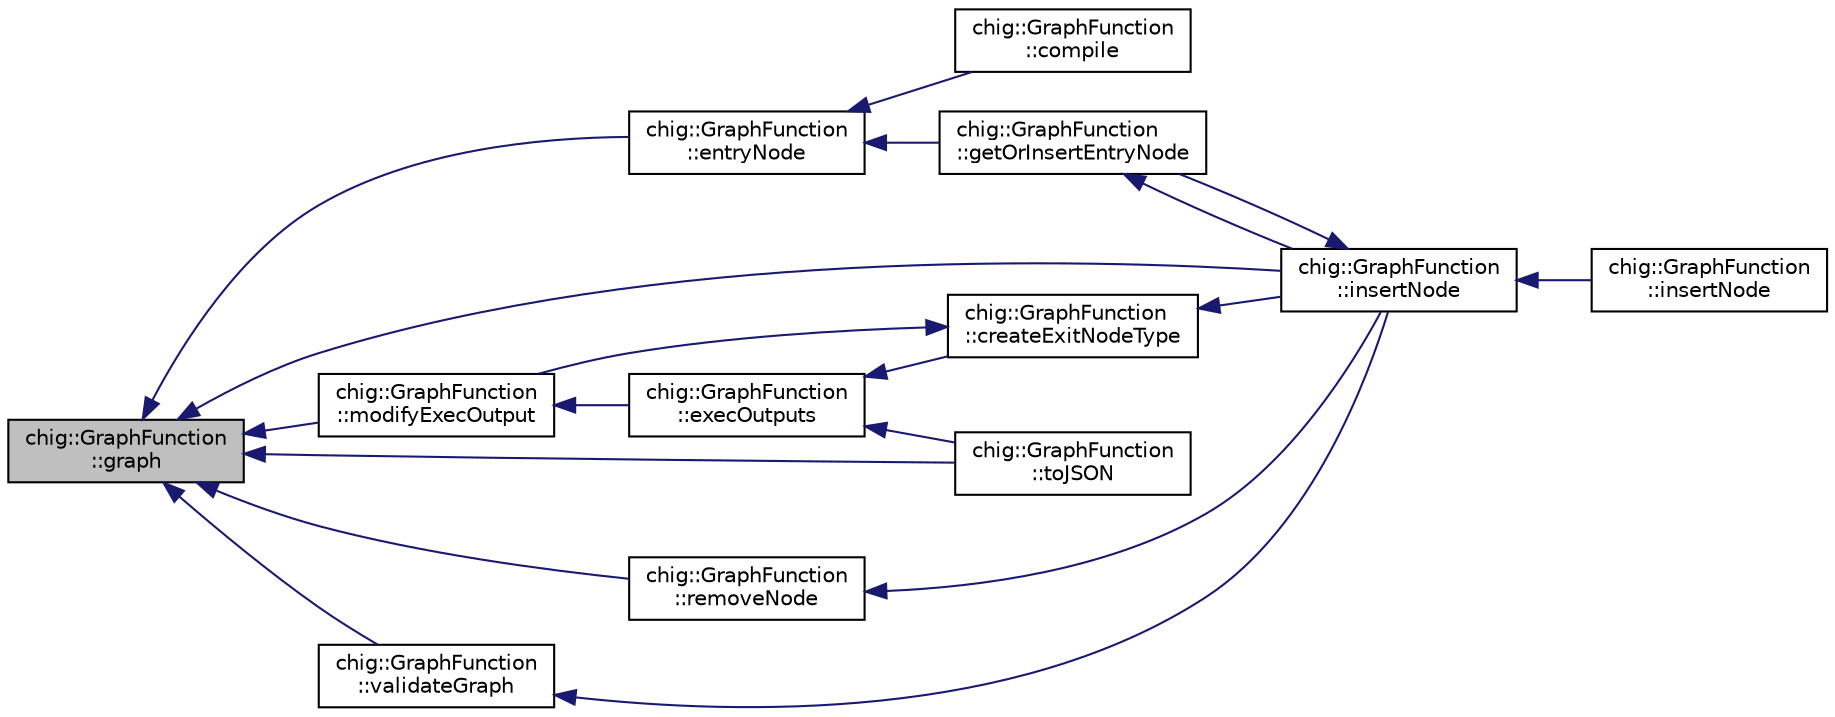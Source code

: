 digraph "chig::GraphFunction::graph"
{
 // INTERACTIVE_SVG=YES
  edge [fontname="Helvetica",fontsize="10",labelfontname="Helvetica",labelfontsize="10"];
  node [fontname="Helvetica",fontsize="10",shape=record];
  rankdir="LR";
  Node320 [label="chig::GraphFunction\l::graph",height=0.2,width=0.4,color="black", fillcolor="grey75", style="filled", fontcolor="black"];
  Node320 -> Node321 [dir="back",color="midnightblue",fontsize="10",style="solid",fontname="Helvetica"];
  Node321 [label="chig::GraphFunction\l::entryNode",height=0.2,width=0.4,color="black", fillcolor="white", style="filled",URL="$structchig_1_1GraphFunction.html#aa47e30665a08b671950c4e8411c7a4ba"];
  Node321 -> Node322 [dir="back",color="midnightblue",fontsize="10",style="solid",fontname="Helvetica"];
  Node322 [label="chig::GraphFunction\l::compile",height=0.2,width=0.4,color="black", fillcolor="white", style="filled",URL="$structchig_1_1GraphFunction.html#ac808aecb5fec9cd3a2a1f59e18c90eee"];
  Node321 -> Node323 [dir="back",color="midnightblue",fontsize="10",style="solid",fontname="Helvetica"];
  Node323 [label="chig::GraphFunction\l::getOrInsertEntryNode",height=0.2,width=0.4,color="black", fillcolor="white", style="filled",URL="$structchig_1_1GraphFunction.html#a1fd77fbd5bb46690fdc79cd9c6d35917"];
  Node323 -> Node324 [dir="back",color="midnightblue",fontsize="10",style="solid",fontname="Helvetica"];
  Node324 [label="chig::GraphFunction\l::insertNode",height=0.2,width=0.4,color="black", fillcolor="white", style="filled",URL="$structchig_1_1GraphFunction.html#a70b74dd7330f7afb2b3ab38feebd57c5"];
  Node324 -> Node325 [dir="back",color="midnightblue",fontsize="10",style="solid",fontname="Helvetica"];
  Node325 [label="chig::GraphFunction\l::insertNode",height=0.2,width=0.4,color="black", fillcolor="white", style="filled",URL="$structchig_1_1GraphFunction.html#a449ab966907b5e32dd00d5f6bb1b3ede"];
  Node324 -> Node323 [dir="back",color="midnightblue",fontsize="10",style="solid",fontname="Helvetica"];
  Node320 -> Node324 [dir="back",color="midnightblue",fontsize="10",style="solid",fontname="Helvetica"];
  Node320 -> Node326 [dir="back",color="midnightblue",fontsize="10",style="solid",fontname="Helvetica"];
  Node326 [label="chig::GraphFunction\l::modifyExecOutput",height=0.2,width=0.4,color="black", fillcolor="white", style="filled",URL="$structchig_1_1GraphFunction.html#ae355b017f2859dabff4fa17791317d77"];
  Node326 -> Node327 [dir="back",color="midnightblue",fontsize="10",style="solid",fontname="Helvetica"];
  Node327 [label="chig::GraphFunction\l::execOutputs",height=0.2,width=0.4,color="black", fillcolor="white", style="filled",URL="$structchig_1_1GraphFunction.html#ae155f716b072ef5f8e3ba064ae7ef8c0"];
  Node327 -> Node328 [dir="back",color="midnightblue",fontsize="10",style="solid",fontname="Helvetica"];
  Node328 [label="chig::GraphFunction\l::createExitNodeType",height=0.2,width=0.4,color="black", fillcolor="white", style="filled",URL="$structchig_1_1GraphFunction.html#ac7c52122fef0c74d9d0ee04af9a741c4"];
  Node328 -> Node324 [dir="back",color="midnightblue",fontsize="10",style="solid",fontname="Helvetica"];
  Node328 -> Node326 [dir="back",color="midnightblue",fontsize="10",style="solid",fontname="Helvetica"];
  Node327 -> Node329 [dir="back",color="midnightblue",fontsize="10",style="solid",fontname="Helvetica"];
  Node329 [label="chig::GraphFunction\l::toJSON",height=0.2,width=0.4,color="black", fillcolor="white", style="filled",URL="$structchig_1_1GraphFunction.html#a5a8768d5514a31104f0b3a9b5553099c"];
  Node320 -> Node330 [dir="back",color="midnightblue",fontsize="10",style="solid",fontname="Helvetica"];
  Node330 [label="chig::GraphFunction\l::removeNode",height=0.2,width=0.4,color="black", fillcolor="white", style="filled",URL="$structchig_1_1GraphFunction.html#a398599d8fe1982a3c76462b1b2375a6e"];
  Node330 -> Node324 [dir="back",color="midnightblue",fontsize="10",style="solid",fontname="Helvetica"];
  Node320 -> Node329 [dir="back",color="midnightblue",fontsize="10",style="solid",fontname="Helvetica"];
  Node320 -> Node331 [dir="back",color="midnightblue",fontsize="10",style="solid",fontname="Helvetica"];
  Node331 [label="chig::GraphFunction\l::validateGraph",height=0.2,width=0.4,color="black", fillcolor="white", style="filled",URL="$structchig_1_1GraphFunction.html#ab1f0121edf211dbd98bb49a2d4fe5260"];
  Node331 -> Node324 [dir="back",color="midnightblue",fontsize="10",style="solid",fontname="Helvetica"];
}

